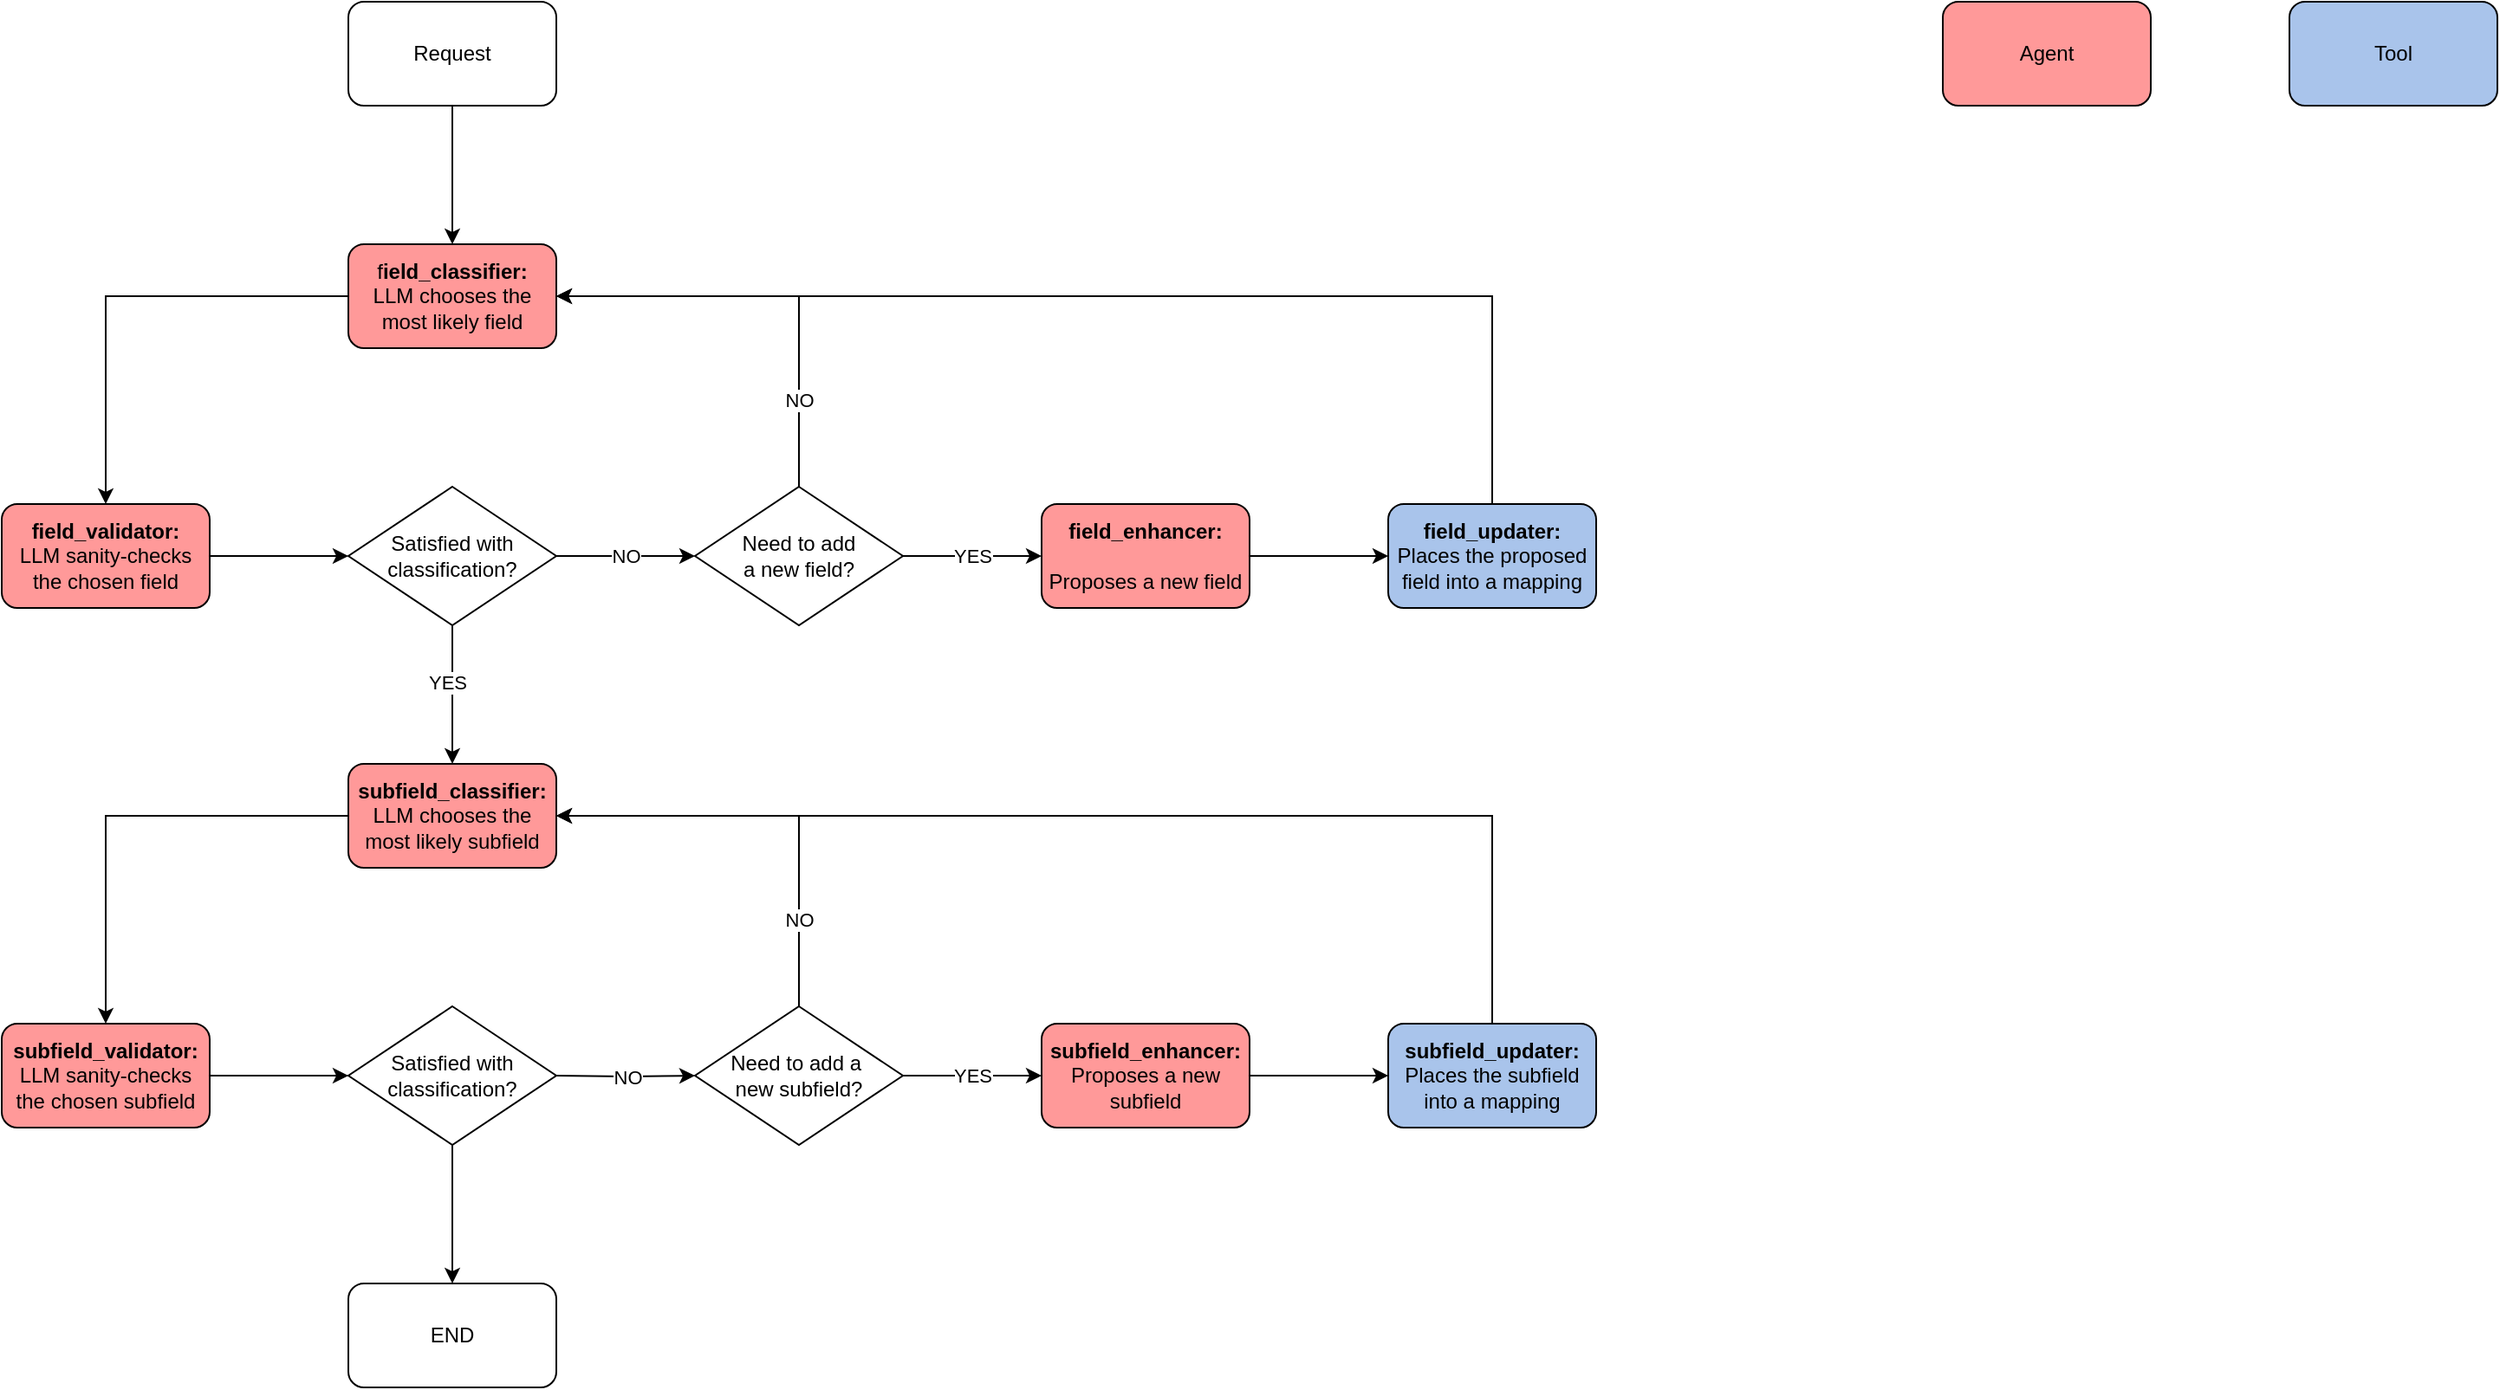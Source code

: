 <mxfile version="28.2.8">
  <diagram name="Page-1" id="xd1S-p52yk0DE2NdsRaZ">
    <mxGraphModel grid="1" page="1" gridSize="10" guides="1" tooltips="1" connect="1" arrows="1" fold="1" pageScale="1" pageWidth="850" pageHeight="1100" math="0" shadow="0">
      <root>
        <mxCell id="0" />
        <mxCell id="1" parent="0" />
        <mxCell id="tPzeA0ZCraDQcKaCvDTb-5" value="" style="edgeStyle=orthogonalEdgeStyle;rounded=0;orthogonalLoop=1;jettySize=auto;html=1;" edge="1" parent="1" source="tPzeA0ZCraDQcKaCvDTb-1" target="tPzeA0ZCraDQcKaCvDTb-4">
          <mxGeometry relative="1" as="geometry" />
        </mxCell>
        <mxCell id="tPzeA0ZCraDQcKaCvDTb-1" value="Request" style="rounded=1;whiteSpace=wrap;html=1;" vertex="1" parent="1">
          <mxGeometry x="340" y="40" width="120" height="60" as="geometry" />
        </mxCell>
        <mxCell id="tPzeA0ZCraDQcKaCvDTb-23" style="edgeStyle=orthogonalEdgeStyle;rounded=0;orthogonalLoop=1;jettySize=auto;html=1;exitX=0;exitY=0.5;exitDx=0;exitDy=0;entryX=0.5;entryY=0;entryDx=0;entryDy=0;" edge="1" parent="1" source="tPzeA0ZCraDQcKaCvDTb-4" target="tPzeA0ZCraDQcKaCvDTb-6">
          <mxGeometry relative="1" as="geometry">
            <Array as="points">
              <mxPoint x="200" y="210" />
            </Array>
          </mxGeometry>
        </mxCell>
        <mxCell id="tPzeA0ZCraDQcKaCvDTb-4" value="f&lt;b&gt;ield_classifier:&lt;/b&gt;&lt;div&gt;LLM chooses the most likely field&lt;/div&gt;" style="whiteSpace=wrap;html=1;rounded=1;fillColor=#FF9999;" vertex="1" parent="1">
          <mxGeometry x="340" y="180" width="120" height="60" as="geometry" />
        </mxCell>
        <mxCell id="tPzeA0ZCraDQcKaCvDTb-26" style="edgeStyle=orthogonalEdgeStyle;rounded=0;orthogonalLoop=1;jettySize=auto;html=1;entryX=0;entryY=0.5;entryDx=0;entryDy=0;" edge="1" parent="1" source="tPzeA0ZCraDQcKaCvDTb-6" target="tPzeA0ZCraDQcKaCvDTb-25">
          <mxGeometry relative="1" as="geometry" />
        </mxCell>
        <mxCell id="tPzeA0ZCraDQcKaCvDTb-6" value="&lt;b&gt;field_validator:&lt;/b&gt;&lt;div&gt;LLM sanity-checks the chosen field&lt;/div&gt;" style="whiteSpace=wrap;html=1;rounded=1;fillColor=#FF9999;" vertex="1" parent="1">
          <mxGeometry x="140" y="330" width="120" height="60" as="geometry" />
        </mxCell>
        <mxCell id="tPzeA0ZCraDQcKaCvDTb-30" value="" style="edgeStyle=orthogonalEdgeStyle;rounded=0;orthogonalLoop=1;jettySize=auto;html=1;" edge="1" parent="1" source="tPzeA0ZCraDQcKaCvDTb-11" target="tPzeA0ZCraDQcKaCvDTb-29">
          <mxGeometry relative="1" as="geometry" />
        </mxCell>
        <mxCell id="tPzeA0ZCraDQcKaCvDTb-11" value="&lt;b&gt;field_enhancer:&lt;/b&gt;&lt;div&gt;&lt;b&gt;&lt;br&gt;&lt;/b&gt;&lt;div&gt;Proposes a new field&lt;/div&gt;&lt;/div&gt;" style="whiteSpace=wrap;html=1;rounded=1;fillColor=#FF9999;" vertex="1" parent="1">
          <mxGeometry x="740" y="330" width="120" height="60" as="geometry" />
        </mxCell>
        <mxCell id="tPzeA0ZCraDQcKaCvDTb-22" value="YES" style="edgeStyle=orthogonalEdgeStyle;rounded=0;orthogonalLoop=1;jettySize=auto;html=1;exitX=1;exitY=0.5;exitDx=0;exitDy=0;entryX=0;entryY=0.5;entryDx=0;entryDy=0;" edge="1" parent="1" source="tPzeA0ZCraDQcKaCvDTb-19" target="tPzeA0ZCraDQcKaCvDTb-11">
          <mxGeometry relative="1" as="geometry" />
        </mxCell>
        <mxCell id="tPzeA0ZCraDQcKaCvDTb-28" value="NO" style="edgeStyle=orthogonalEdgeStyle;rounded=0;orthogonalLoop=1;jettySize=auto;html=1;entryX=1;entryY=0.5;entryDx=0;entryDy=0;" edge="1" parent="1" source="tPzeA0ZCraDQcKaCvDTb-19" target="tPzeA0ZCraDQcKaCvDTb-4">
          <mxGeometry x="-0.6" relative="1" as="geometry">
            <Array as="points">
              <mxPoint x="600" y="210" />
            </Array>
            <mxPoint as="offset" />
          </mxGeometry>
        </mxCell>
        <mxCell id="tPzeA0ZCraDQcKaCvDTb-19" value="Need to&amp;nbsp;&lt;span style=&quot;background-color: transparent; color: light-dark(rgb(0, 0, 0), rgb(255, 255, 255));&quot;&gt;add&lt;/span&gt;&lt;div&gt;&lt;span style=&quot;background-color: transparent; color: light-dark(rgb(0, 0, 0), rgb(255, 255, 255));&quot;&gt;a new field?&lt;/span&gt;&lt;/div&gt;" style="rhombus;whiteSpace=wrap;html=1;" vertex="1" parent="1">
          <mxGeometry x="540" y="320" width="120" height="80" as="geometry" />
        </mxCell>
        <mxCell id="tPzeA0ZCraDQcKaCvDTb-27" value="NO" style="edgeStyle=orthogonalEdgeStyle;rounded=0;orthogonalLoop=1;jettySize=auto;html=1;exitX=1;exitY=0.5;exitDx=0;exitDy=0;entryX=0;entryY=0.5;entryDx=0;entryDy=0;" edge="1" parent="1" source="tPzeA0ZCraDQcKaCvDTb-25" target="tPzeA0ZCraDQcKaCvDTb-19">
          <mxGeometry relative="1" as="geometry" />
        </mxCell>
        <mxCell id="tPzeA0ZCraDQcKaCvDTb-48" style="edgeStyle=orthogonalEdgeStyle;rounded=0;orthogonalLoop=1;jettySize=auto;html=1;exitX=0.5;exitY=1;exitDx=0;exitDy=0;entryX=0.5;entryY=0;entryDx=0;entryDy=0;" edge="1" parent="1" source="tPzeA0ZCraDQcKaCvDTb-25" target="tPzeA0ZCraDQcKaCvDTb-38">
          <mxGeometry relative="1" as="geometry" />
        </mxCell>
        <mxCell id="tPzeA0ZCraDQcKaCvDTb-51" value="YES" style="edgeLabel;html=1;align=center;verticalAlign=middle;resizable=0;points=[];" connectable="0" vertex="1" parent="tPzeA0ZCraDQcKaCvDTb-48">
          <mxGeometry x="-0.185" y="-3" relative="1" as="geometry">
            <mxPoint as="offset" />
          </mxGeometry>
        </mxCell>
        <mxCell id="tPzeA0ZCraDQcKaCvDTb-25" value="Satisfied with classification?" style="rhombus;whiteSpace=wrap;html=1;" vertex="1" parent="1">
          <mxGeometry x="340" y="320" width="120" height="80" as="geometry" />
        </mxCell>
        <mxCell id="tPzeA0ZCraDQcKaCvDTb-32" style="edgeStyle=orthogonalEdgeStyle;rounded=0;orthogonalLoop=1;jettySize=auto;html=1;entryX=1;entryY=0.5;entryDx=0;entryDy=0;exitX=0.5;exitY=0;exitDx=0;exitDy=0;" edge="1" parent="1" source="tPzeA0ZCraDQcKaCvDTb-29" target="tPzeA0ZCraDQcKaCvDTb-4">
          <mxGeometry relative="1" as="geometry">
            <Array as="points">
              <mxPoint x="1000" y="210" />
            </Array>
          </mxGeometry>
        </mxCell>
        <mxCell id="tPzeA0ZCraDQcKaCvDTb-29" value="&lt;b&gt;field_updater:&lt;/b&gt;&lt;div&gt;Places the proposed field into a mapping&lt;/div&gt;" style="whiteSpace=wrap;html=1;rounded=1;fillColor=#A9C4EB;" vertex="1" parent="1">
          <mxGeometry x="940" y="330" width="120" height="60" as="geometry" />
        </mxCell>
        <mxCell id="tPzeA0ZCraDQcKaCvDTb-37" style="edgeStyle=orthogonalEdgeStyle;rounded=0;orthogonalLoop=1;jettySize=auto;html=1;exitX=0;exitY=0.5;exitDx=0;exitDy=0;entryX=0.5;entryY=0;entryDx=0;entryDy=0;" edge="1" parent="1" source="tPzeA0ZCraDQcKaCvDTb-38" target="tPzeA0ZCraDQcKaCvDTb-40">
          <mxGeometry relative="1" as="geometry">
            <Array as="points">
              <mxPoint x="200" y="510" />
            </Array>
          </mxGeometry>
        </mxCell>
        <mxCell id="tPzeA0ZCraDQcKaCvDTb-38" value="&lt;b&gt;subfield_classifier:&lt;/b&gt;&lt;div&gt;LLM chooses the most likely subfield&lt;/div&gt;" style="whiteSpace=wrap;html=1;rounded=1;fillColor=#FF9999;" vertex="1" parent="1">
          <mxGeometry x="340" y="480" width="120" height="60" as="geometry" />
        </mxCell>
        <mxCell id="tPzeA0ZCraDQcKaCvDTb-39" style="edgeStyle=orthogonalEdgeStyle;rounded=0;orthogonalLoop=1;jettySize=auto;html=1;entryX=0;entryY=0.5;entryDx=0;entryDy=0;" edge="1" parent="1" source="tPzeA0ZCraDQcKaCvDTb-40" target="tPzeA0ZCraDQcKaCvDTb-49">
          <mxGeometry relative="1" as="geometry">
            <mxPoint x="340" y="660" as="targetPoint" />
          </mxGeometry>
        </mxCell>
        <mxCell id="tPzeA0ZCraDQcKaCvDTb-40" value="&lt;b&gt;subfield_validator:&lt;/b&gt;&lt;div&gt;LLM sanity-checks the chosen subfield&lt;/div&gt;" style="whiteSpace=wrap;html=1;rounded=1;fillColor=#FF9999;" vertex="1" parent="1">
          <mxGeometry x="140" y="630" width="120" height="60" as="geometry" />
        </mxCell>
        <mxCell id="tPzeA0ZCraDQcKaCvDTb-41" value="" style="edgeStyle=orthogonalEdgeStyle;rounded=0;orthogonalLoop=1;jettySize=auto;html=1;" edge="1" parent="1" source="tPzeA0ZCraDQcKaCvDTb-42" target="tPzeA0ZCraDQcKaCvDTb-47">
          <mxGeometry relative="1" as="geometry" />
        </mxCell>
        <mxCell id="tPzeA0ZCraDQcKaCvDTb-42" value="&lt;b&gt;subfield_enhancer:&lt;/b&gt;&lt;div&gt;&lt;div&gt;Proposes a new subfield&lt;/div&gt;&lt;/div&gt;" style="whiteSpace=wrap;html=1;rounded=1;fillColor=#FF9999;" vertex="1" parent="1">
          <mxGeometry x="740" y="630" width="120" height="60" as="geometry" />
        </mxCell>
        <mxCell id="tPzeA0ZCraDQcKaCvDTb-43" value="YES" style="edgeStyle=orthogonalEdgeStyle;rounded=0;orthogonalLoop=1;jettySize=auto;html=1;exitX=1;exitY=0.5;exitDx=0;exitDy=0;entryX=0;entryY=0.5;entryDx=0;entryDy=0;" edge="1" parent="1" source="tPzeA0ZCraDQcKaCvDTb-50" target="tPzeA0ZCraDQcKaCvDTb-42">
          <mxGeometry relative="1" as="geometry">
            <mxPoint x="660" y="660" as="sourcePoint" />
          </mxGeometry>
        </mxCell>
        <mxCell id="tPzeA0ZCraDQcKaCvDTb-44" value="NO" style="edgeStyle=orthogonalEdgeStyle;rounded=0;orthogonalLoop=1;jettySize=auto;html=1;entryX=1;entryY=0.5;entryDx=0;entryDy=0;exitX=0.5;exitY=0;exitDx=0;exitDy=0;" edge="1" parent="1" source="tPzeA0ZCraDQcKaCvDTb-50" target="tPzeA0ZCraDQcKaCvDTb-38">
          <mxGeometry x="-0.6" relative="1" as="geometry">
            <mxPoint x="600" y="620" as="sourcePoint" />
            <Array as="points">
              <mxPoint x="600" y="510" />
            </Array>
            <mxPoint as="offset" />
          </mxGeometry>
        </mxCell>
        <mxCell id="tPzeA0ZCraDQcKaCvDTb-45" value="NO" style="edgeStyle=orthogonalEdgeStyle;rounded=0;orthogonalLoop=1;jettySize=auto;html=1;exitX=1;exitY=0.5;exitDx=0;exitDy=0;entryX=0;entryY=0.5;entryDx=0;entryDy=0;" edge="1" parent="1" target="tPzeA0ZCraDQcKaCvDTb-50">
          <mxGeometry relative="1" as="geometry">
            <mxPoint x="460" y="660" as="sourcePoint" />
            <mxPoint x="540" y="660" as="targetPoint" />
          </mxGeometry>
        </mxCell>
        <mxCell id="tPzeA0ZCraDQcKaCvDTb-46" style="edgeStyle=orthogonalEdgeStyle;rounded=0;orthogonalLoop=1;jettySize=auto;html=1;entryX=1;entryY=0.5;entryDx=0;entryDy=0;exitX=0.5;exitY=0;exitDx=0;exitDy=0;" edge="1" parent="1" source="tPzeA0ZCraDQcKaCvDTb-47" target="tPzeA0ZCraDQcKaCvDTb-38">
          <mxGeometry relative="1" as="geometry">
            <Array as="points">
              <mxPoint x="1000" y="510" />
            </Array>
          </mxGeometry>
        </mxCell>
        <mxCell id="tPzeA0ZCraDQcKaCvDTb-47" value="&lt;b&gt;subfield_updater:&lt;/b&gt;&lt;div&gt;Places the subfield into a mapping&lt;/div&gt;" style="whiteSpace=wrap;html=1;rounded=1;fillColor=#A9C4EB;" vertex="1" parent="1">
          <mxGeometry x="940" y="630" width="120" height="60" as="geometry" />
        </mxCell>
        <mxCell id="tPzeA0ZCraDQcKaCvDTb-53" value="" style="edgeStyle=orthogonalEdgeStyle;rounded=0;orthogonalLoop=1;jettySize=auto;html=1;entryX=0.5;entryY=0;entryDx=0;entryDy=0;" edge="1" parent="1" source="tPzeA0ZCraDQcKaCvDTb-49" target="tPzeA0ZCraDQcKaCvDTb-56">
          <mxGeometry relative="1" as="geometry">
            <mxPoint x="400" y="780" as="targetPoint" />
          </mxGeometry>
        </mxCell>
        <mxCell id="tPzeA0ZCraDQcKaCvDTb-49" value="Satisfied with classification?" style="rhombus;whiteSpace=wrap;html=1;" vertex="1" parent="1">
          <mxGeometry x="340" y="620" width="120" height="80" as="geometry" />
        </mxCell>
        <mxCell id="tPzeA0ZCraDQcKaCvDTb-50" value="Need to&amp;nbsp;&lt;span style=&quot;background-color: transparent; color: light-dark(rgb(0, 0, 0), rgb(255, 255, 255));&quot;&gt;add&amp;nbsp;&lt;/span&gt;&lt;span style=&quot;background-color: transparent; color: light-dark(rgb(0, 0, 0), rgb(255, 255, 255));&quot;&gt;a&amp;nbsp;&lt;/span&gt;&lt;div&gt;&lt;span style=&quot;background-color: transparent; color: light-dark(rgb(0, 0, 0), rgb(255, 255, 255));&quot;&gt;new subfield?&lt;/span&gt;&lt;/div&gt;" style="rhombus;whiteSpace=wrap;html=1;" vertex="1" parent="1">
          <mxGeometry x="540" y="620" width="120" height="80" as="geometry" />
        </mxCell>
        <mxCell id="tPzeA0ZCraDQcKaCvDTb-56" value="END" style="rounded=1;whiteSpace=wrap;html=1;" vertex="1" parent="1">
          <mxGeometry x="340" y="780" width="120" height="60" as="geometry" />
        </mxCell>
        <mxCell id="tPzeA0ZCraDQcKaCvDTb-61" value="Agent" style="rounded=1;whiteSpace=wrap;html=1;fillColor=#FF9999;" vertex="1" parent="1">
          <mxGeometry x="1260" y="40" width="120" height="60" as="geometry" />
        </mxCell>
        <mxCell id="tPzeA0ZCraDQcKaCvDTb-62" value="Tool" style="rounded=1;whiteSpace=wrap;html=1;fillColor=#A9C4EB;" vertex="1" parent="1">
          <mxGeometry x="1460" y="40" width="120" height="60" as="geometry" />
        </mxCell>
      </root>
    </mxGraphModel>
  </diagram>
</mxfile>
